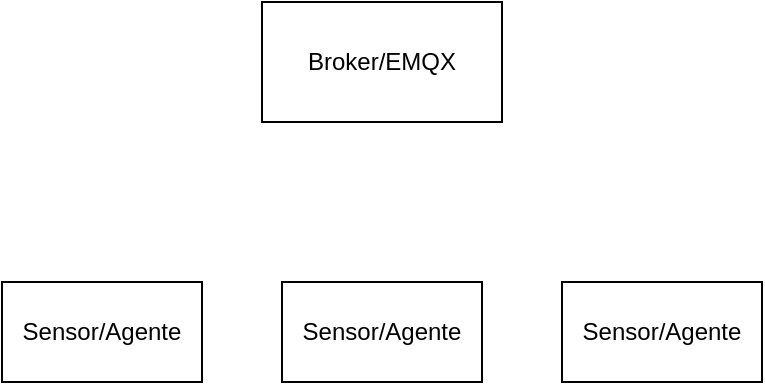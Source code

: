 <mxfile version="26.1.2">
  <diagram name="Página-1" id="D5KITvB25F-labMs1cjM">
    <mxGraphModel dx="1434" dy="746" grid="1" gridSize="10" guides="1" tooltips="1" connect="1" arrows="1" fold="1" page="1" pageScale="1" pageWidth="827" pageHeight="1169" math="0" shadow="0">
      <root>
        <mxCell id="0" />
        <mxCell id="1" parent="0" />
        <mxCell id="-zkptq-PIrM_6Uj2dcgH-1" value="Sensor/Agente" style="rounded=0;whiteSpace=wrap;html=1;" vertex="1" parent="1">
          <mxGeometry x="160" y="960" width="100" height="50" as="geometry" />
        </mxCell>
        <mxCell id="-zkptq-PIrM_6Uj2dcgH-2" value="Sensor/Agente" style="rounded=0;whiteSpace=wrap;html=1;" vertex="1" parent="1">
          <mxGeometry x="300" y="960" width="100" height="50" as="geometry" />
        </mxCell>
        <mxCell id="-zkptq-PIrM_6Uj2dcgH-3" value="Sensor/Agente" style="rounded=0;whiteSpace=wrap;html=1;" vertex="1" parent="1">
          <mxGeometry x="440" y="960" width="100" height="50" as="geometry" />
        </mxCell>
        <mxCell id="-zkptq-PIrM_6Uj2dcgH-4" value="Broker/EMQX" style="rounded=0;whiteSpace=wrap;html=1;" vertex="1" parent="1">
          <mxGeometry x="290" y="820" width="120" height="60" as="geometry" />
        </mxCell>
      </root>
    </mxGraphModel>
  </diagram>
</mxfile>
